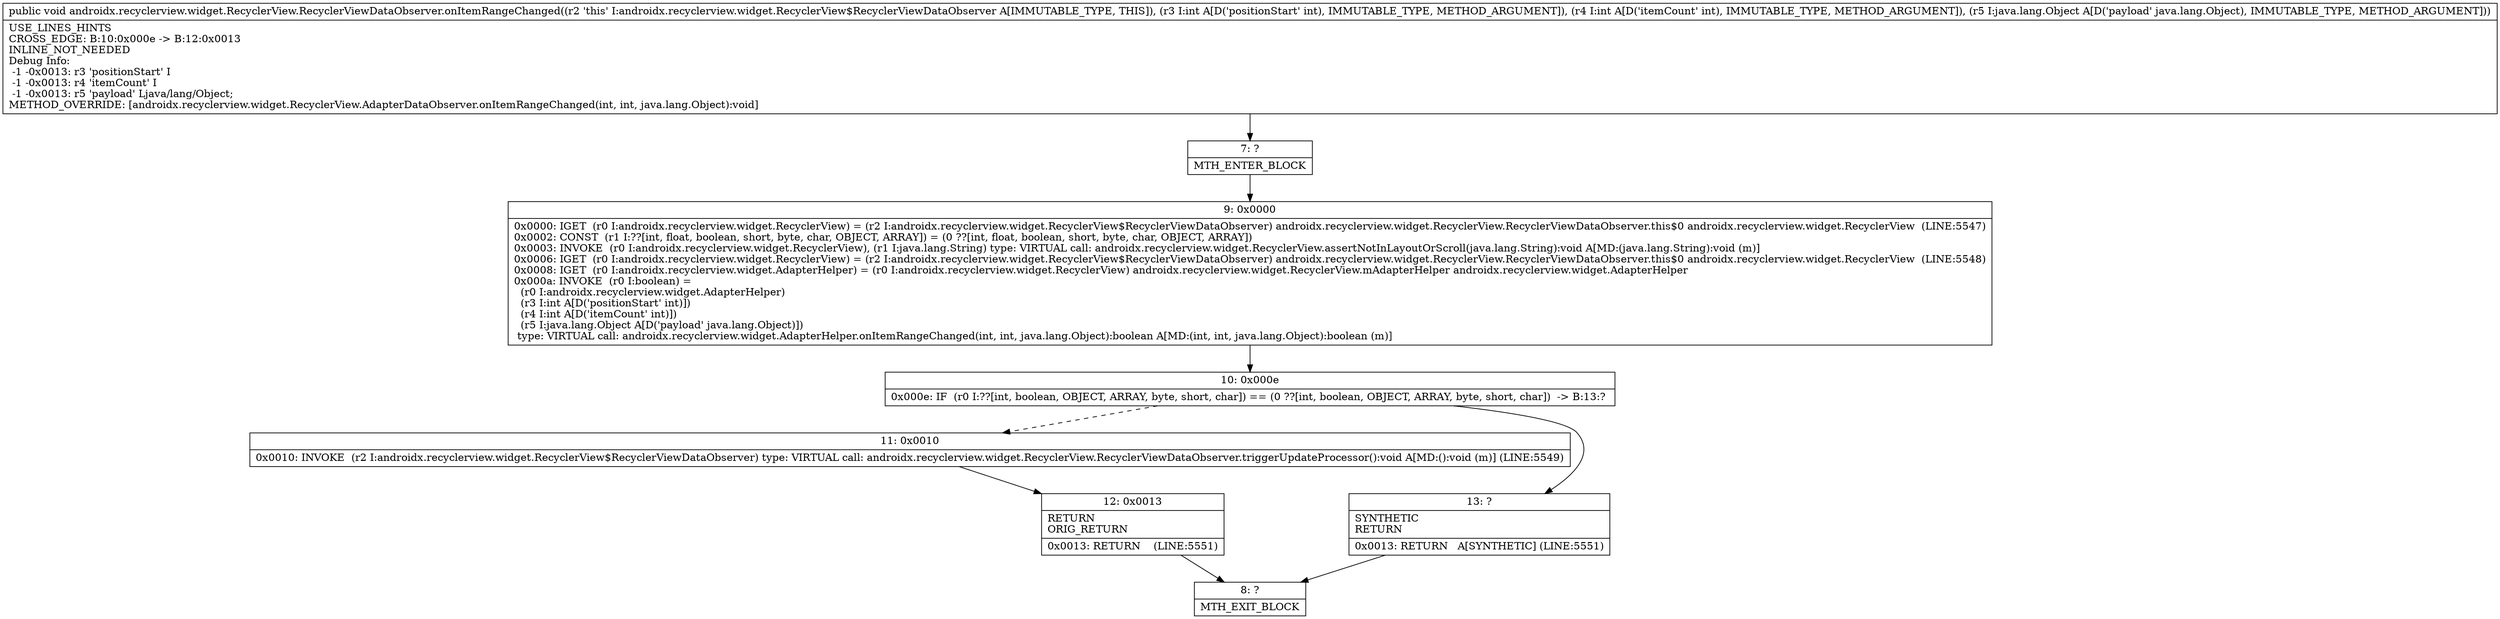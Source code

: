 digraph "CFG forandroidx.recyclerview.widget.RecyclerView.RecyclerViewDataObserver.onItemRangeChanged(IILjava\/lang\/Object;)V" {
Node_7 [shape=record,label="{7\:\ ?|MTH_ENTER_BLOCK\l}"];
Node_9 [shape=record,label="{9\:\ 0x0000|0x0000: IGET  (r0 I:androidx.recyclerview.widget.RecyclerView) = (r2 I:androidx.recyclerview.widget.RecyclerView$RecyclerViewDataObserver) androidx.recyclerview.widget.RecyclerView.RecyclerViewDataObserver.this$0 androidx.recyclerview.widget.RecyclerView  (LINE:5547)\l0x0002: CONST  (r1 I:??[int, float, boolean, short, byte, char, OBJECT, ARRAY]) = (0 ??[int, float, boolean, short, byte, char, OBJECT, ARRAY]) \l0x0003: INVOKE  (r0 I:androidx.recyclerview.widget.RecyclerView), (r1 I:java.lang.String) type: VIRTUAL call: androidx.recyclerview.widget.RecyclerView.assertNotInLayoutOrScroll(java.lang.String):void A[MD:(java.lang.String):void (m)]\l0x0006: IGET  (r0 I:androidx.recyclerview.widget.RecyclerView) = (r2 I:androidx.recyclerview.widget.RecyclerView$RecyclerViewDataObserver) androidx.recyclerview.widget.RecyclerView.RecyclerViewDataObserver.this$0 androidx.recyclerview.widget.RecyclerView  (LINE:5548)\l0x0008: IGET  (r0 I:androidx.recyclerview.widget.AdapterHelper) = (r0 I:androidx.recyclerview.widget.RecyclerView) androidx.recyclerview.widget.RecyclerView.mAdapterHelper androidx.recyclerview.widget.AdapterHelper \l0x000a: INVOKE  (r0 I:boolean) = \l  (r0 I:androidx.recyclerview.widget.AdapterHelper)\l  (r3 I:int A[D('positionStart' int)])\l  (r4 I:int A[D('itemCount' int)])\l  (r5 I:java.lang.Object A[D('payload' java.lang.Object)])\l type: VIRTUAL call: androidx.recyclerview.widget.AdapterHelper.onItemRangeChanged(int, int, java.lang.Object):boolean A[MD:(int, int, java.lang.Object):boolean (m)]\l}"];
Node_10 [shape=record,label="{10\:\ 0x000e|0x000e: IF  (r0 I:??[int, boolean, OBJECT, ARRAY, byte, short, char]) == (0 ??[int, boolean, OBJECT, ARRAY, byte, short, char])  \-\> B:13:? \l}"];
Node_11 [shape=record,label="{11\:\ 0x0010|0x0010: INVOKE  (r2 I:androidx.recyclerview.widget.RecyclerView$RecyclerViewDataObserver) type: VIRTUAL call: androidx.recyclerview.widget.RecyclerView.RecyclerViewDataObserver.triggerUpdateProcessor():void A[MD:():void (m)] (LINE:5549)\l}"];
Node_12 [shape=record,label="{12\:\ 0x0013|RETURN\lORIG_RETURN\l|0x0013: RETURN    (LINE:5551)\l}"];
Node_8 [shape=record,label="{8\:\ ?|MTH_EXIT_BLOCK\l}"];
Node_13 [shape=record,label="{13\:\ ?|SYNTHETIC\lRETURN\l|0x0013: RETURN   A[SYNTHETIC] (LINE:5551)\l}"];
MethodNode[shape=record,label="{public void androidx.recyclerview.widget.RecyclerView.RecyclerViewDataObserver.onItemRangeChanged((r2 'this' I:androidx.recyclerview.widget.RecyclerView$RecyclerViewDataObserver A[IMMUTABLE_TYPE, THIS]), (r3 I:int A[D('positionStart' int), IMMUTABLE_TYPE, METHOD_ARGUMENT]), (r4 I:int A[D('itemCount' int), IMMUTABLE_TYPE, METHOD_ARGUMENT]), (r5 I:java.lang.Object A[D('payload' java.lang.Object), IMMUTABLE_TYPE, METHOD_ARGUMENT]))  | USE_LINES_HINTS\lCROSS_EDGE: B:10:0x000e \-\> B:12:0x0013\lINLINE_NOT_NEEDED\lDebug Info:\l  \-1 \-0x0013: r3 'positionStart' I\l  \-1 \-0x0013: r4 'itemCount' I\l  \-1 \-0x0013: r5 'payload' Ljava\/lang\/Object;\lMETHOD_OVERRIDE: [androidx.recyclerview.widget.RecyclerView.AdapterDataObserver.onItemRangeChanged(int, int, java.lang.Object):void]\l}"];
MethodNode -> Node_7;Node_7 -> Node_9;
Node_9 -> Node_10;
Node_10 -> Node_11[style=dashed];
Node_10 -> Node_13;
Node_11 -> Node_12;
Node_12 -> Node_8;
Node_13 -> Node_8;
}

